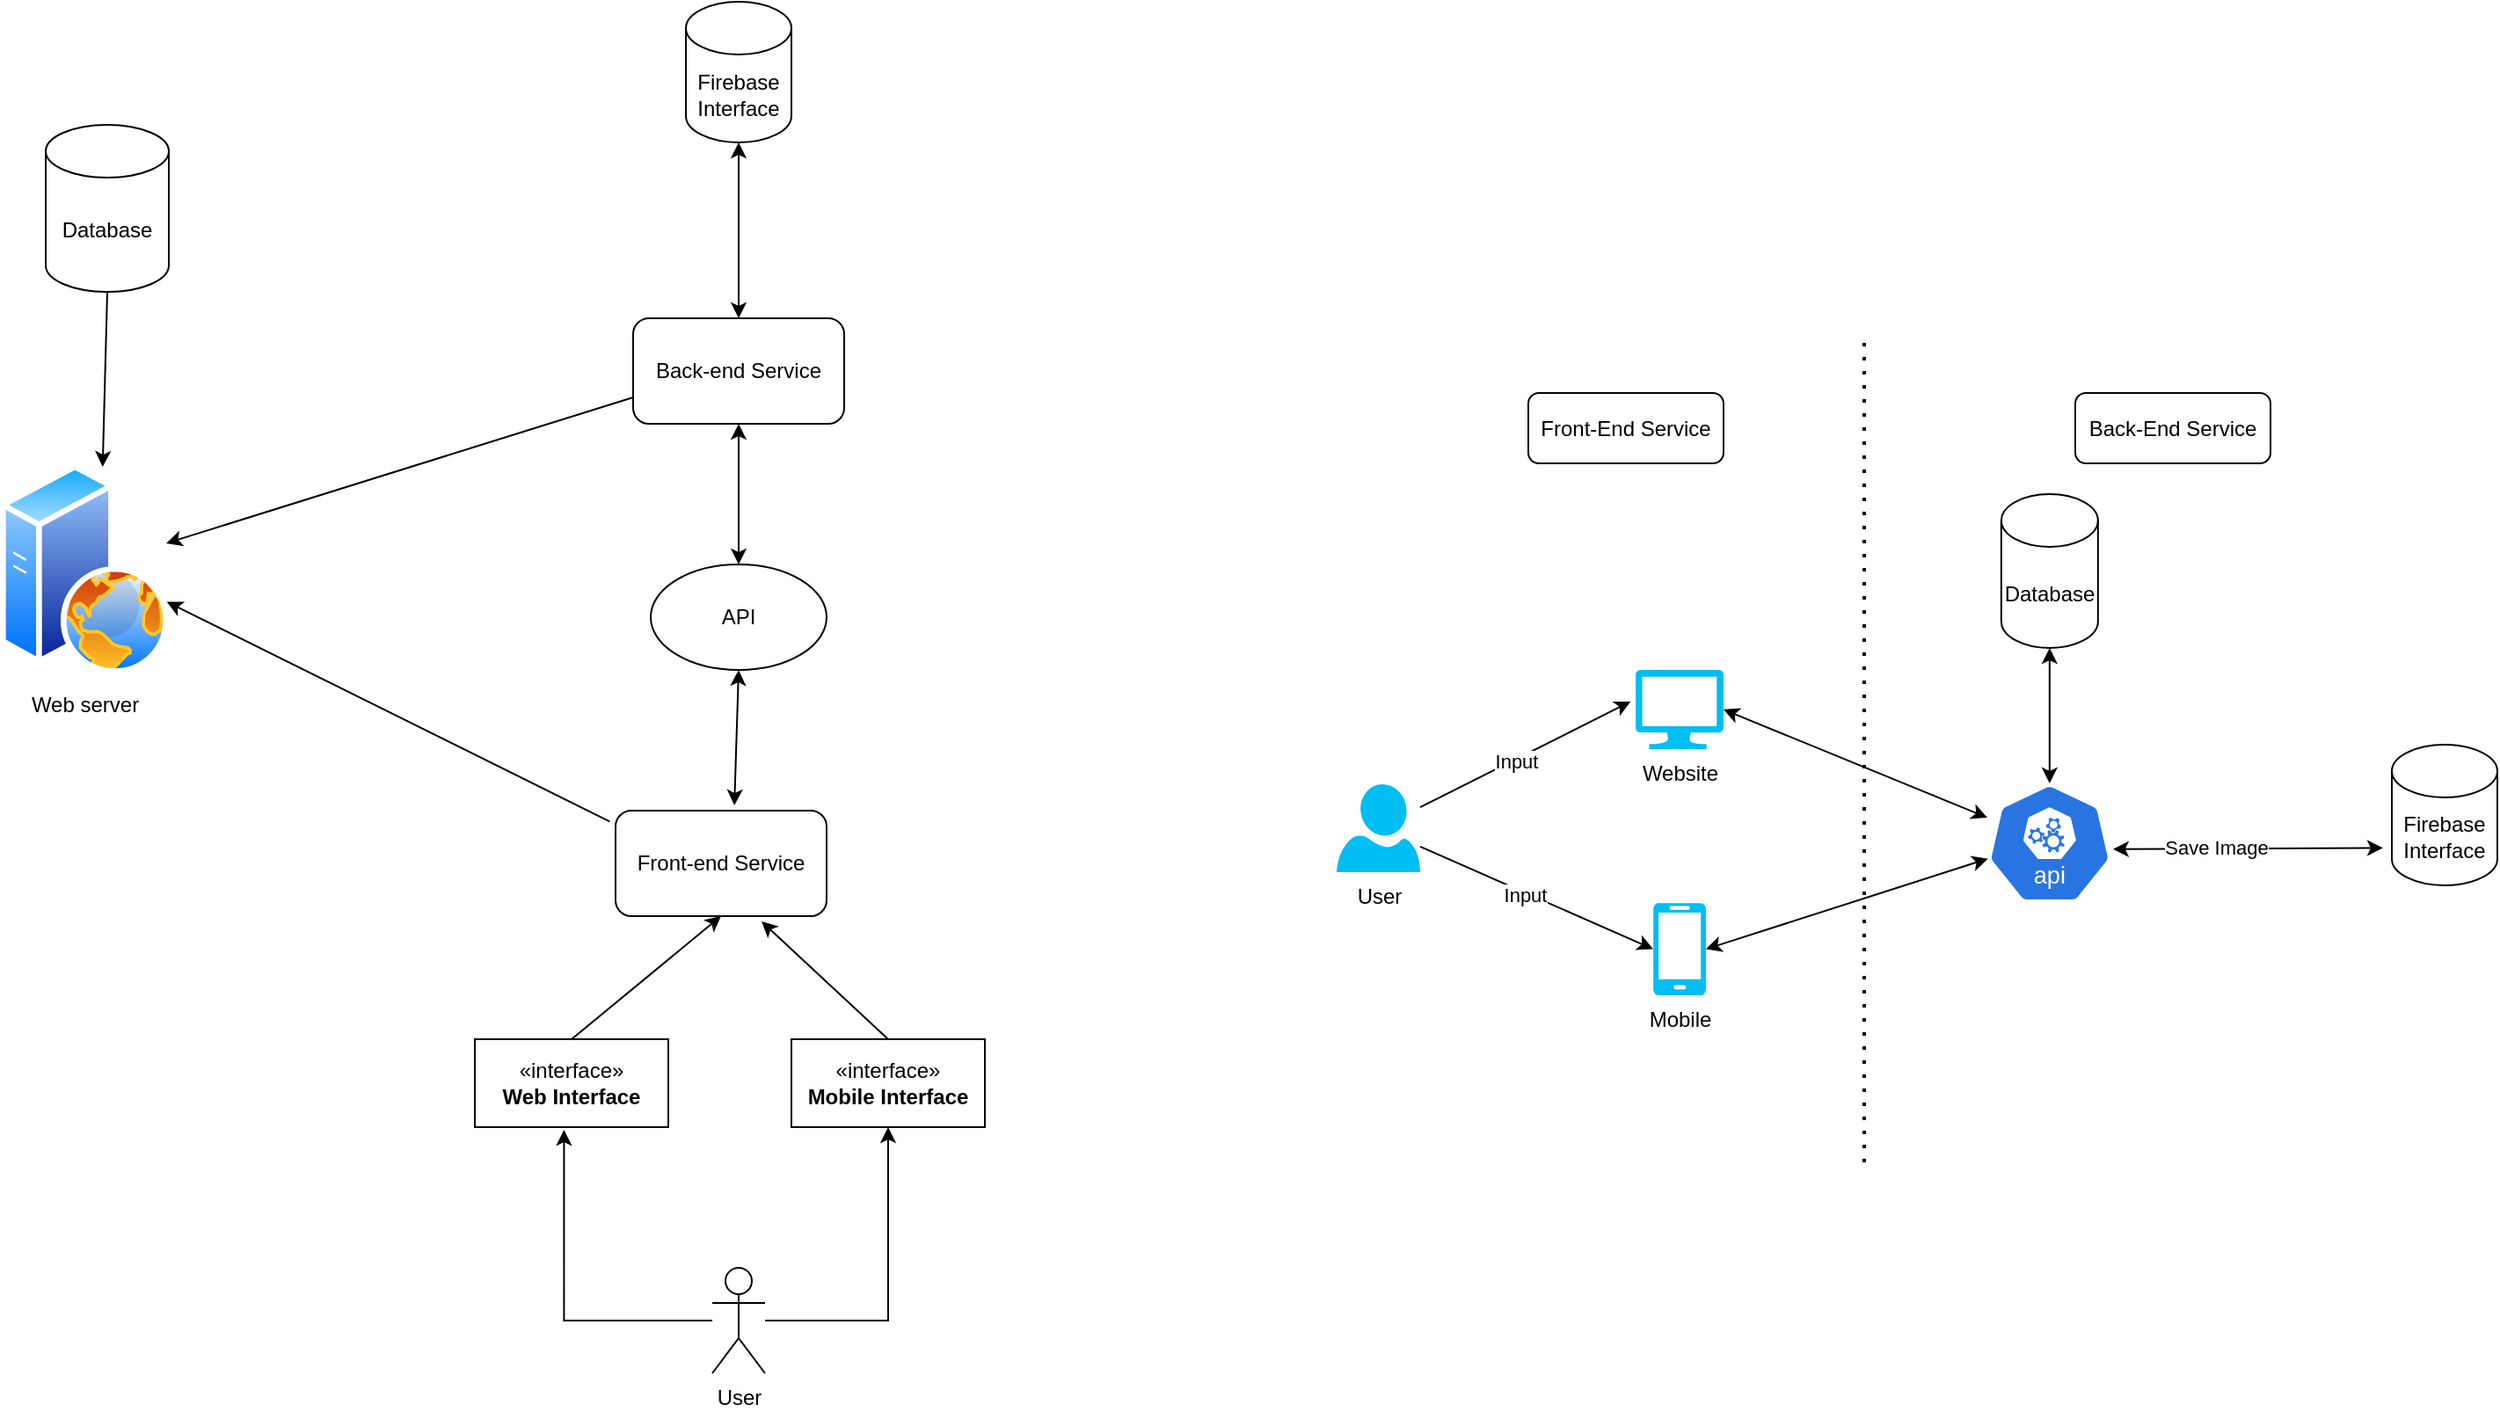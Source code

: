 <mxfile version="22.1.18" type="github">
  <diagram name="Trang-1" id="rVMn1ZQnwbANFsGXh7rJ">
    <mxGraphModel dx="990" dy="542" grid="1" gridSize="10" guides="1" tooltips="1" connect="1" arrows="1" fold="1" page="1" pageScale="1" pageWidth="827" pageHeight="1169" math="0" shadow="0">
      <root>
        <mxCell id="0" />
        <mxCell id="1" parent="0" />
        <mxCell id="bFAov2T7PtlYQj7-49Y1-5" value="Database" style="shape=cylinder3;whiteSpace=wrap;html=1;boundedLbl=1;backgroundOutline=1;size=15;" vertex="1" parent="1">
          <mxGeometry x="276" y="570" width="70" height="95" as="geometry" />
        </mxCell>
        <mxCell id="bFAov2T7PtlYQj7-49Y1-6" value="Web server&lt;br&gt;" style="image;aspect=fixed;perimeter=ellipsePerimeter;html=1;align=center;shadow=0;dashed=0;spacingTop=3;image=img/lib/active_directory/web_server.svg;" vertex="1" parent="1">
          <mxGeometry x="250" y="762.5" width="96" height="120" as="geometry" />
        </mxCell>
        <mxCell id="bFAov2T7PtlYQj7-49Y1-12" value="API" style="ellipse;whiteSpace=wrap;html=1;" vertex="1" parent="1">
          <mxGeometry x="620" y="820" width="100" height="60" as="geometry" />
        </mxCell>
        <mxCell id="bFAov2T7PtlYQj7-49Y1-17" value="Back-end Service" style="rounded=1;whiteSpace=wrap;html=1;" vertex="1" parent="1">
          <mxGeometry x="610" y="680" width="120" height="60" as="geometry" />
        </mxCell>
        <mxCell id="bFAov2T7PtlYQj7-49Y1-27" value="Front-end Service" style="rounded=1;whiteSpace=wrap;html=1;" vertex="1" parent="1">
          <mxGeometry x="600" y="960" width="120" height="60" as="geometry" />
        </mxCell>
        <mxCell id="bFAov2T7PtlYQj7-49Y1-30" value="Firebase&lt;br&gt;Interface&lt;br&gt;" style="shape=cylinder3;whiteSpace=wrap;html=1;boundedLbl=1;backgroundOutline=1;size=15;" vertex="1" parent="1">
          <mxGeometry x="640" y="500" width="60" height="80" as="geometry" />
        </mxCell>
        <mxCell id="bFAov2T7PtlYQj7-49Y1-32" value="" style="endArrow=classic;html=1;rounded=0;exitX=0.5;exitY=1;exitDx=0;exitDy=0;exitPerimeter=0;entryX=0.608;entryY=0.017;entryDx=0;entryDy=0;entryPerimeter=0;" edge="1" parent="1" source="bFAov2T7PtlYQj7-49Y1-5" target="bFAov2T7PtlYQj7-49Y1-6">
          <mxGeometry width="50" height="50" relative="1" as="geometry">
            <mxPoint x="290" y="722.5" as="sourcePoint" />
            <mxPoint x="340" y="672.5" as="targetPoint" />
          </mxGeometry>
        </mxCell>
        <mxCell id="bFAov2T7PtlYQj7-49Y1-33" value="" style="endArrow=classic;html=1;rounded=0;exitX=0;exitY=0.75;exitDx=0;exitDy=0;" edge="1" parent="1" source="bFAov2T7PtlYQj7-49Y1-17" target="bFAov2T7PtlYQj7-49Y1-6">
          <mxGeometry width="50" height="50" relative="1" as="geometry">
            <mxPoint x="460" y="770" as="sourcePoint" />
            <mxPoint x="510" y="720" as="targetPoint" />
          </mxGeometry>
        </mxCell>
        <mxCell id="bFAov2T7PtlYQj7-49Y1-34" value="" style="endArrow=classic;html=1;rounded=0;exitX=-0.028;exitY=0.103;exitDx=0;exitDy=0;exitPerimeter=0;entryX=0.988;entryY=0.656;entryDx=0;entryDy=0;entryPerimeter=0;" edge="1" parent="1" source="bFAov2T7PtlYQj7-49Y1-27" target="bFAov2T7PtlYQj7-49Y1-6">
          <mxGeometry width="50" height="50" relative="1" as="geometry">
            <mxPoint x="220" y="940" as="sourcePoint" />
            <mxPoint x="370" y="790" as="targetPoint" />
          </mxGeometry>
        </mxCell>
        <mxCell id="bFAov2T7PtlYQj7-49Y1-35" value="" style="endArrow=classic;startArrow=classic;html=1;rounded=0;entryX=0.5;entryY=1;entryDx=0;entryDy=0;exitX=0.5;exitY=0;exitDx=0;exitDy=0;" edge="1" parent="1" source="bFAov2T7PtlYQj7-49Y1-12" target="bFAov2T7PtlYQj7-49Y1-17">
          <mxGeometry width="50" height="50" relative="1" as="geometry">
            <mxPoint x="580" y="840" as="sourcePoint" />
            <mxPoint x="630" y="790" as="targetPoint" />
          </mxGeometry>
        </mxCell>
        <mxCell id="bFAov2T7PtlYQj7-49Y1-36" value="" style="endArrow=classic;startArrow=classic;html=1;rounded=0;entryX=0.5;entryY=1;entryDx=0;entryDy=0;exitX=0.563;exitY=-0.05;exitDx=0;exitDy=0;exitPerimeter=0;" edge="1" parent="1" source="bFAov2T7PtlYQj7-49Y1-27" target="bFAov2T7PtlYQj7-49Y1-12">
          <mxGeometry width="50" height="50" relative="1" as="geometry">
            <mxPoint x="490" y="930" as="sourcePoint" />
            <mxPoint x="540" y="880" as="targetPoint" />
          </mxGeometry>
        </mxCell>
        <mxCell id="bFAov2T7PtlYQj7-49Y1-37" value="" style="endArrow=classic;startArrow=classic;html=1;rounded=0;entryX=0.5;entryY=1;entryDx=0;entryDy=0;entryPerimeter=0;exitX=0.5;exitY=0;exitDx=0;exitDy=0;" edge="1" parent="1" source="bFAov2T7PtlYQj7-49Y1-17" target="bFAov2T7PtlYQj7-49Y1-30">
          <mxGeometry width="50" height="50" relative="1" as="geometry">
            <mxPoint x="480" y="670" as="sourcePoint" />
            <mxPoint x="530" y="620" as="targetPoint" />
          </mxGeometry>
        </mxCell>
        <mxCell id="bFAov2T7PtlYQj7-49Y1-38" value="«interface»&lt;br&gt;&lt;b&gt;Web Interface&lt;/b&gt;" style="html=1;whiteSpace=wrap;" vertex="1" parent="1">
          <mxGeometry x="520" y="1090" width="110" height="50" as="geometry" />
        </mxCell>
        <mxCell id="bFAov2T7PtlYQj7-49Y1-39" value="«interface»&lt;br&gt;&lt;b&gt;Mobile Interface&lt;/b&gt;" style="html=1;whiteSpace=wrap;" vertex="1" parent="1">
          <mxGeometry x="700" y="1090" width="110" height="50" as="geometry" />
        </mxCell>
        <mxCell id="bFAov2T7PtlYQj7-49Y1-40" value="" style="endArrow=classic;html=1;rounded=0;entryX=0.5;entryY=1;entryDx=0;entryDy=0;exitX=0.5;exitY=0;exitDx=0;exitDy=0;" edge="1" parent="1" source="bFAov2T7PtlYQj7-49Y1-38" target="bFAov2T7PtlYQj7-49Y1-27">
          <mxGeometry width="50" height="50" relative="1" as="geometry">
            <mxPoint x="500" y="1100" as="sourcePoint" />
            <mxPoint x="550" y="1050" as="targetPoint" />
          </mxGeometry>
        </mxCell>
        <mxCell id="bFAov2T7PtlYQj7-49Y1-41" value="" style="endArrow=classic;html=1;rounded=0;entryX=0.692;entryY=1.05;entryDx=0;entryDy=0;entryPerimeter=0;exitX=0.5;exitY=0;exitDx=0;exitDy=0;" edge="1" parent="1" source="bFAov2T7PtlYQj7-49Y1-39" target="bFAov2T7PtlYQj7-49Y1-27">
          <mxGeometry width="50" height="50" relative="1" as="geometry">
            <mxPoint x="370" y="1040" as="sourcePoint" />
            <mxPoint x="420" y="990" as="targetPoint" />
          </mxGeometry>
        </mxCell>
        <mxCell id="bFAov2T7PtlYQj7-49Y1-45" style="edgeStyle=orthogonalEdgeStyle;rounded=0;orthogonalLoop=1;jettySize=auto;html=1;entryX=0.5;entryY=1;entryDx=0;entryDy=0;" edge="1" parent="1" source="bFAov2T7PtlYQj7-49Y1-42" target="bFAov2T7PtlYQj7-49Y1-39">
          <mxGeometry relative="1" as="geometry" />
        </mxCell>
        <mxCell id="bFAov2T7PtlYQj7-49Y1-42" value="User" style="shape=umlActor;verticalLabelPosition=bottom;verticalAlign=top;html=1;outlineConnect=0;" vertex="1" parent="1">
          <mxGeometry x="655" y="1220" width="30" height="60" as="geometry" />
        </mxCell>
        <mxCell id="bFAov2T7PtlYQj7-49Y1-46" style="edgeStyle=orthogonalEdgeStyle;rounded=0;orthogonalLoop=1;jettySize=auto;html=1;entryX=0.461;entryY=1.031;entryDx=0;entryDy=0;entryPerimeter=0;" edge="1" parent="1" source="bFAov2T7PtlYQj7-49Y1-42" target="bFAov2T7PtlYQj7-49Y1-38">
          <mxGeometry relative="1" as="geometry" />
        </mxCell>
        <mxCell id="bFAov2T7PtlYQj7-49Y1-47" value="Mobile&lt;br&gt;" style="verticalLabelPosition=bottom;html=1;verticalAlign=top;align=center;strokeColor=none;fillColor=#00BEF2;shape=mxgraph.azure.mobile;pointerEvents=1;" vertex="1" parent="1">
          <mxGeometry x="1190" y="1012.5" width="30" height="52.5" as="geometry" />
        </mxCell>
        <mxCell id="bFAov2T7PtlYQj7-49Y1-48" value="Website" style="verticalLabelPosition=bottom;html=1;verticalAlign=top;align=center;strokeColor=none;fillColor=#00BEF2;shape=mxgraph.azure.computer;pointerEvents=1;" vertex="1" parent="1">
          <mxGeometry x="1180" y="880" width="50" height="45" as="geometry" />
        </mxCell>
        <mxCell id="bFAov2T7PtlYQj7-49Y1-50" value="Database" style="shape=cylinder3;whiteSpace=wrap;html=1;boundedLbl=1;backgroundOutline=1;size=15;" vertex="1" parent="1">
          <mxGeometry x="1387.92" y="780" width="55" height="87.5" as="geometry" />
        </mxCell>
        <mxCell id="bFAov2T7PtlYQj7-49Y1-51" value="Firebase&lt;br&gt;Interface&lt;br&gt;" style="shape=cylinder3;whiteSpace=wrap;html=1;boundedLbl=1;backgroundOutline=1;size=15;" vertex="1" parent="1">
          <mxGeometry x="1610" y="922.5" width="60" height="80" as="geometry" />
        </mxCell>
        <mxCell id="bFAov2T7PtlYQj7-49Y1-54" value="" style="endArrow=classic;startArrow=classic;html=1;rounded=0;entryX=0.5;entryY=1;entryDx=0;entryDy=0;entryPerimeter=0;exitX=0.5;exitY=0;exitDx=0;exitDy=0;exitPerimeter=0;" edge="1" parent="1" source="bFAov2T7PtlYQj7-49Y1-61" target="bFAov2T7PtlYQj7-49Y1-50">
          <mxGeometry width="50" height="50" relative="1" as="geometry">
            <mxPoint x="1530" y="962.5" as="sourcePoint" />
            <mxPoint x="1520" y="882.5" as="targetPoint" />
          </mxGeometry>
        </mxCell>
        <mxCell id="bFAov2T7PtlYQj7-49Y1-55" value="" style="endArrow=classic;startArrow=classic;html=1;rounded=0;entryX=1.008;entryY=0.55;entryDx=0;entryDy=0;entryPerimeter=0;exitX=-0.083;exitY=0.734;exitDx=0;exitDy=0;exitPerimeter=0;" edge="1" parent="1" source="bFAov2T7PtlYQj7-49Y1-51" target="bFAov2T7PtlYQj7-49Y1-61">
          <mxGeometry width="50" height="50" relative="1" as="geometry">
            <mxPoint x="1340" y="1052.5" as="sourcePoint" />
            <mxPoint x="1482.5" y="983.5" as="targetPoint" />
          </mxGeometry>
        </mxCell>
        <mxCell id="bFAov2T7PtlYQj7-49Y1-59" value="Save Image" style="edgeLabel;html=1;align=center;verticalAlign=middle;resizable=0;points=[];" vertex="1" connectable="0" parent="bFAov2T7PtlYQj7-49Y1-55">
          <mxGeometry x="0.122" relative="1" as="geometry">
            <mxPoint x="-9" y="-1" as="offset" />
          </mxGeometry>
        </mxCell>
        <mxCell id="bFAov2T7PtlYQj7-49Y1-60" value="User" style="verticalLabelPosition=bottom;html=1;verticalAlign=top;align=center;strokeColor=none;fillColor=#00BEF2;shape=mxgraph.azure.user;" vertex="1" parent="1">
          <mxGeometry x="1010" y="945" width="47.5" height="50" as="geometry" />
        </mxCell>
        <mxCell id="bFAov2T7PtlYQj7-49Y1-61" value="" style="aspect=fixed;sketch=0;html=1;dashed=0;whitespace=wrap;fillColor=#2875E2;strokeColor=#ffffff;points=[[0.005,0.63,0],[0.1,0.2,0],[0.9,0.2,0],[0.5,0,0],[0.995,0.63,0],[0.72,0.99,0],[0.5,1,0],[0.28,0.99,0]];shape=mxgraph.kubernetes.icon2;kubernetesLabel=1;prIcon=api" vertex="1" parent="1">
          <mxGeometry x="1380" y="944.5" width="70.83" height="68" as="geometry" />
        </mxCell>
        <mxCell id="bFAov2T7PtlYQj7-49Y1-62" value="" style="endArrow=classic;html=1;rounded=0;entryX=0;entryY=0.5;entryDx=0;entryDy=0;entryPerimeter=0;" edge="1" parent="1" source="bFAov2T7PtlYQj7-49Y1-60" target="bFAov2T7PtlYQj7-49Y1-47">
          <mxGeometry width="50" height="50" relative="1" as="geometry">
            <mxPoint x="1410" y="1195" as="sourcePoint" />
            <mxPoint x="1480" y="1125" as="targetPoint" />
          </mxGeometry>
        </mxCell>
        <mxCell id="bFAov2T7PtlYQj7-49Y1-63" value="Input" style="edgeLabel;html=1;align=center;verticalAlign=middle;resizable=0;points=[];" vertex="1" connectable="0" parent="bFAov2T7PtlYQj7-49Y1-62">
          <mxGeometry x="-0.093" y="-1" relative="1" as="geometry">
            <mxPoint as="offset" />
          </mxGeometry>
        </mxCell>
        <mxCell id="bFAov2T7PtlYQj7-49Y1-64" value="" style="endArrow=classic;html=1;rounded=0;entryX=-0.057;entryY=0.4;entryDx=0;entryDy=0;entryPerimeter=0;" edge="1" parent="1" source="bFAov2T7PtlYQj7-49Y1-60" target="bFAov2T7PtlYQj7-49Y1-48">
          <mxGeometry width="50" height="50" relative="1" as="geometry">
            <mxPoint x="1534" y="1185" as="sourcePoint" />
            <mxPoint x="1630" y="1125" as="targetPoint" />
          </mxGeometry>
        </mxCell>
        <mxCell id="bFAov2T7PtlYQj7-49Y1-65" value="Input" style="edgeLabel;html=1;align=center;verticalAlign=middle;resizable=0;points=[];" vertex="1" connectable="0" parent="bFAov2T7PtlYQj7-49Y1-64">
          <mxGeometry x="-0.093" y="-1" relative="1" as="geometry">
            <mxPoint as="offset" />
          </mxGeometry>
        </mxCell>
        <mxCell id="bFAov2T7PtlYQj7-49Y1-66" value="" style="endArrow=none;dashed=1;html=1;dashPattern=1 3;strokeWidth=2;rounded=0;" edge="1" parent="1">
          <mxGeometry width="50" height="50" relative="1" as="geometry">
            <mxPoint x="1310" y="1160" as="sourcePoint" />
            <mxPoint x="1310" y="690" as="targetPoint" />
          </mxGeometry>
        </mxCell>
        <mxCell id="bFAov2T7PtlYQj7-49Y1-67" value="" style="endArrow=classic;startArrow=classic;html=1;rounded=0;exitX=1;exitY=0.5;exitDx=0;exitDy=0;exitPerimeter=0;" edge="1" parent="1" source="bFAov2T7PtlYQj7-49Y1-48" target="bFAov2T7PtlYQj7-49Y1-61">
          <mxGeometry width="50" height="50" relative="1" as="geometry">
            <mxPoint x="1240" y="910" as="sourcePoint" />
            <mxPoint x="1320" y="872.5" as="targetPoint" />
          </mxGeometry>
        </mxCell>
        <mxCell id="bFAov2T7PtlYQj7-49Y1-68" value="" style="endArrow=classic;startArrow=classic;html=1;rounded=0;entryX=0.005;entryY=0.63;entryDx=0;entryDy=0;entryPerimeter=0;exitX=1;exitY=0.5;exitDx=0;exitDy=0;exitPerimeter=0;" edge="1" parent="1" source="bFAov2T7PtlYQj7-49Y1-47" target="bFAov2T7PtlYQj7-49Y1-61">
          <mxGeometry width="50" height="50" relative="1" as="geometry">
            <mxPoint x="1240" y="1042.5" as="sourcePoint" />
            <mxPoint x="1280" y="972.5" as="targetPoint" />
          </mxGeometry>
        </mxCell>
        <mxCell id="bFAov2T7PtlYQj7-49Y1-69" value="Front-End Service" style="rounded=1;whiteSpace=wrap;html=1;" vertex="1" parent="1">
          <mxGeometry x="1119" y="722.5" width="111" height="40" as="geometry" />
        </mxCell>
        <mxCell id="bFAov2T7PtlYQj7-49Y1-70" value="Back-End Service" style="rounded=1;whiteSpace=wrap;html=1;" vertex="1" parent="1">
          <mxGeometry x="1430" y="722.5" width="111" height="40" as="geometry" />
        </mxCell>
      </root>
    </mxGraphModel>
  </diagram>
</mxfile>
